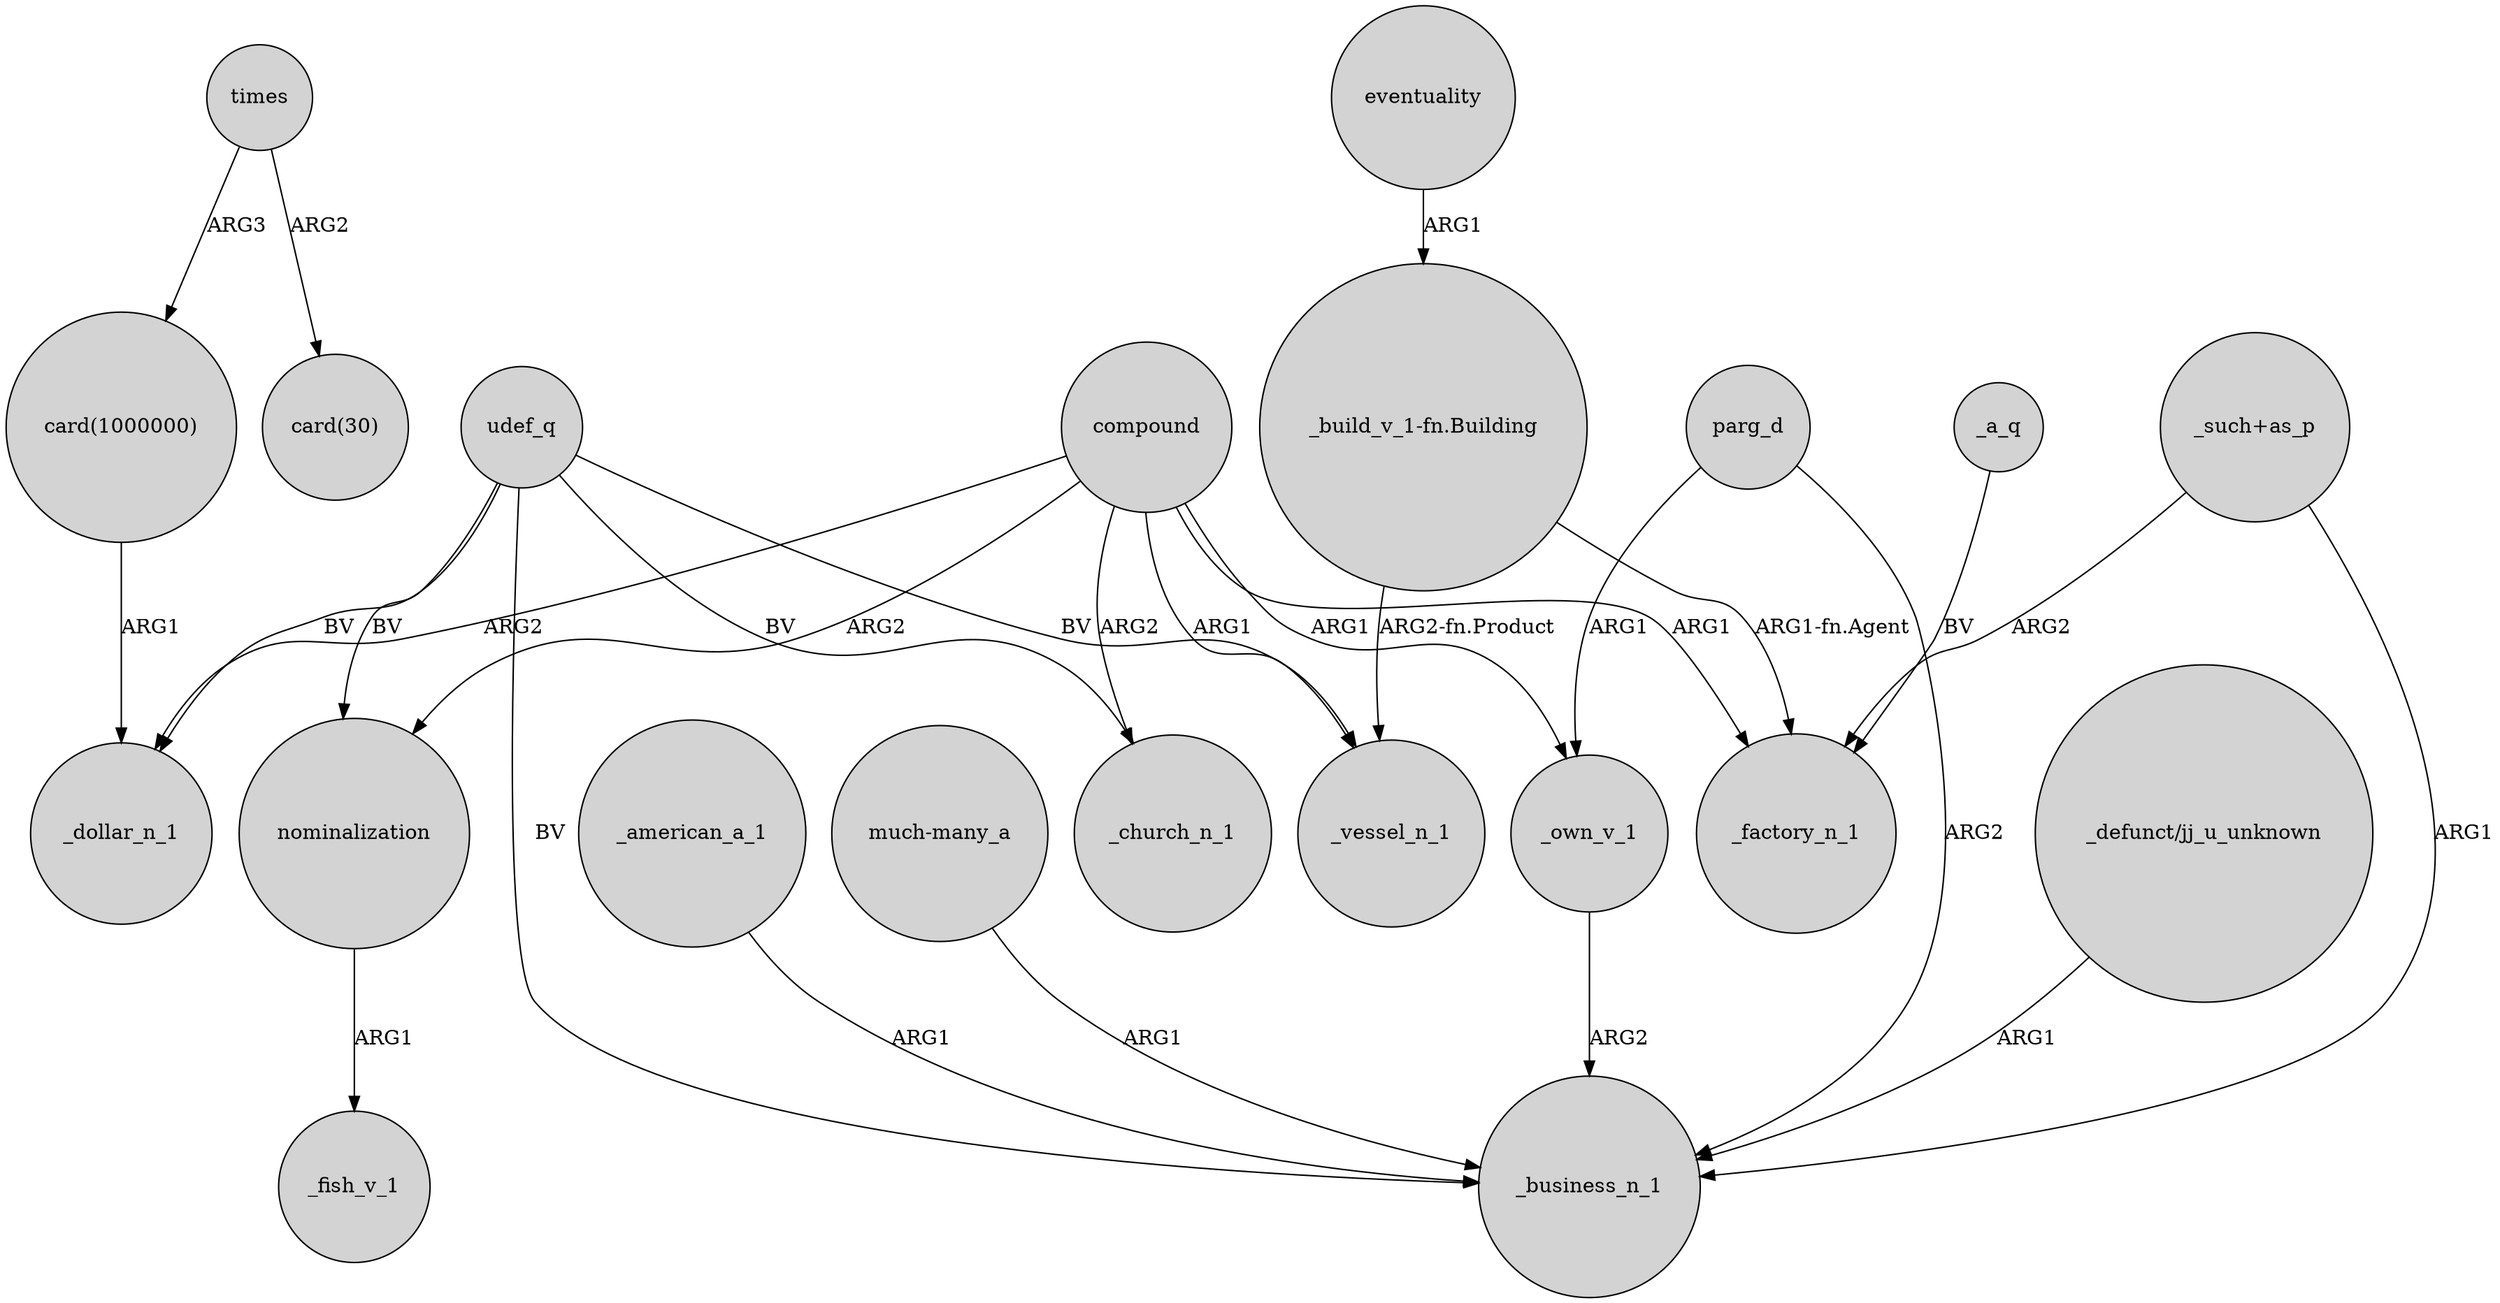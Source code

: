 digraph {
	node [shape=circle style=filled]
	"card(1000000)" -> _dollar_n_1 [label=ARG1]
	"_build_v_1-fn.Building" -> _vessel_n_1 [label="ARG2-fn.Product"]
	compound -> _church_n_1 [label=ARG2]
	parg_d -> _own_v_1 [label=ARG1]
	compound -> _factory_n_1 [label=ARG1]
	compound -> nominalization [label=ARG2]
	compound -> _own_v_1 [label=ARG1]
	"_defunct/jj_u_unknown" -> _business_n_1 [label=ARG1]
	"_such+as_p" -> _business_n_1 [label=ARG1]
	times -> "card(1000000)" [label=ARG3]
	nominalization -> _fish_v_1 [label=ARG1]
	times -> "card(30)" [label=ARG2]
	_american_a_1 -> _business_n_1 [label=ARG1]
	compound -> _vessel_n_1 [label=ARG1]
	udef_q -> nominalization [label=BV]
	parg_d -> _business_n_1 [label=ARG2]
	udef_q -> _business_n_1 [label=BV]
	udef_q -> _church_n_1 [label=BV]
	"much-many_a" -> _business_n_1 [label=ARG1]
	_own_v_1 -> _business_n_1 [label=ARG2]
	"_such+as_p" -> _factory_n_1 [label=ARG2]
	_a_q -> _factory_n_1 [label=BV]
	compound -> _dollar_n_1 [label=ARG2]
	"_build_v_1-fn.Building" -> _factory_n_1 [label="ARG1-fn.Agent"]
	udef_q -> _vessel_n_1 [label=BV]
	udef_q -> _dollar_n_1 [label=BV]
	eventuality -> "_build_v_1-fn.Building" [label=ARG1]
}
